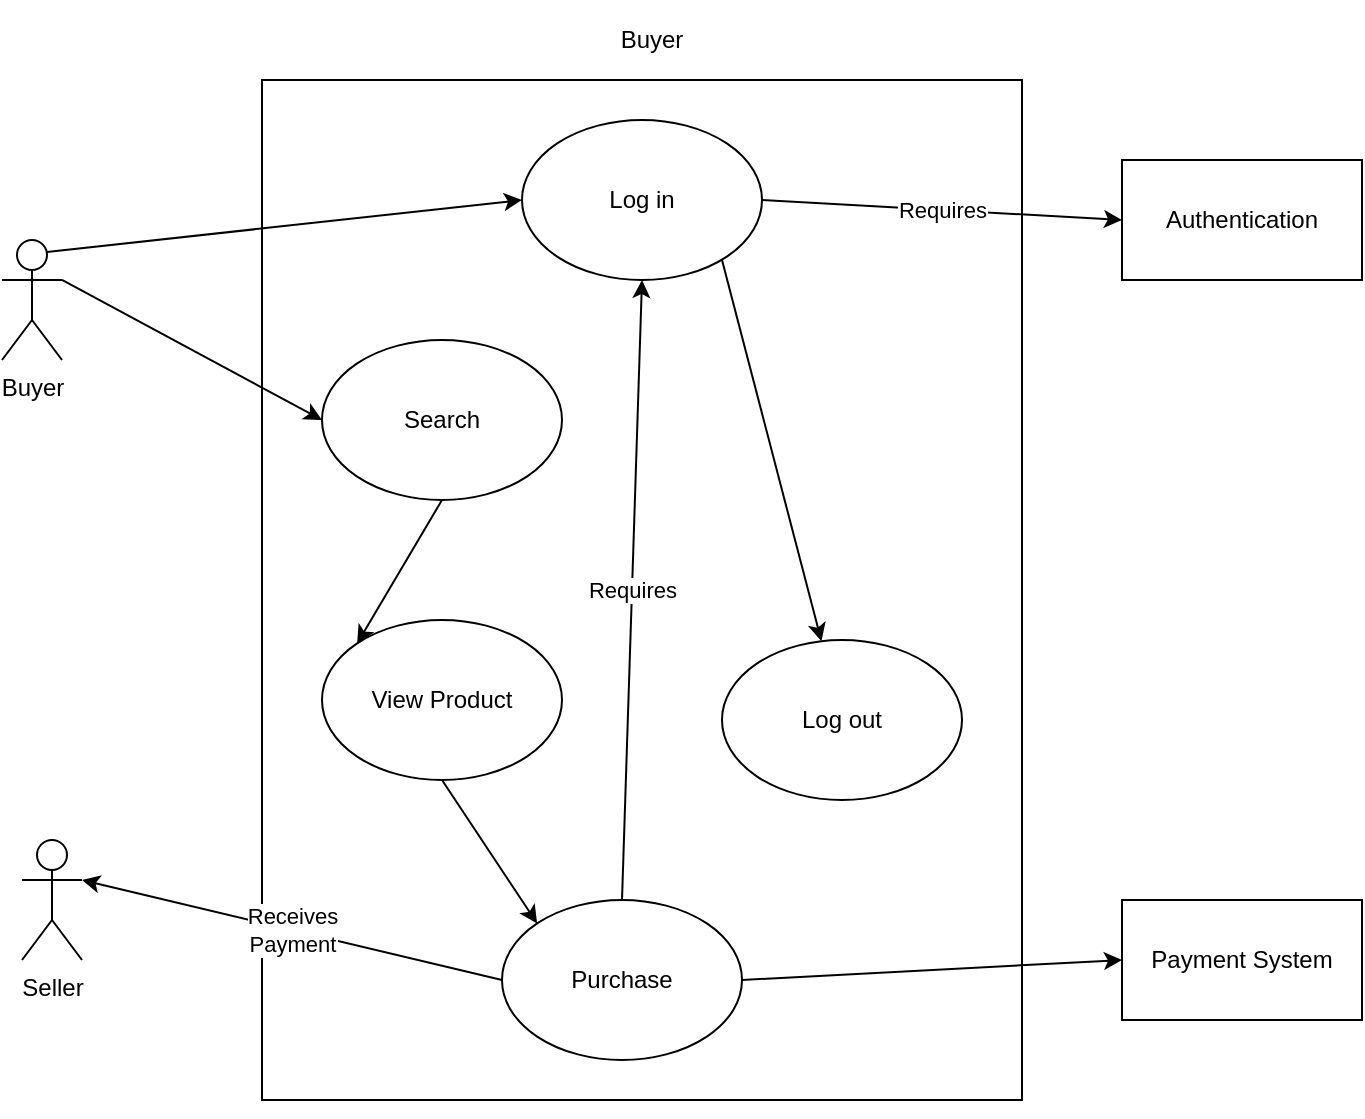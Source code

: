 <mxfile version="20.8.22" type="device"><diagram name="Page-1" id="604rHD-2J6BsZoxmE5hd"><mxGraphModel dx="1061" dy="738" grid="1" gridSize="10" guides="1" tooltips="1" connect="1" arrows="1" fold="1" page="1" pageScale="1" pageWidth="850" pageHeight="1100" math="0" shadow="0"><root><mxCell id="0"/><mxCell id="1" parent="0"/><mxCell id="X5nmMZTh14rUQkeQdnsu-11" value="" style="rounded=0;whiteSpace=wrap;html=1;" parent="1" vertex="1"><mxGeometry x="220" y="240" width="380" height="510" as="geometry"/></mxCell><mxCell id="X5nmMZTh14rUQkeQdnsu-12" value="Buyer" style="text;html=1;strokeColor=none;fillColor=none;align=center;verticalAlign=middle;whiteSpace=wrap;rounded=0;" parent="1" vertex="1"><mxGeometry x="220" y="200" width="390" height="40" as="geometry"/></mxCell><mxCell id="X5nmMZTh14rUQkeQdnsu-13" value="Log in" style="ellipse;whiteSpace=wrap;html=1;" parent="1" vertex="1"><mxGeometry x="350" y="260" width="120" height="80" as="geometry"/></mxCell><mxCell id="X5nmMZTh14rUQkeQdnsu-14" value="Search" style="ellipse;whiteSpace=wrap;html=1;" parent="1" vertex="1"><mxGeometry x="250" y="370" width="120" height="80" as="geometry"/></mxCell><mxCell id="X5nmMZTh14rUQkeQdnsu-15" value="View Product" style="ellipse;whiteSpace=wrap;html=1;" parent="1" vertex="1"><mxGeometry x="250" y="510" width="120" height="80" as="geometry"/></mxCell><mxCell id="X5nmMZTh14rUQkeQdnsu-16" value="Purchase" style="ellipse;whiteSpace=wrap;html=1;" parent="1" vertex="1"><mxGeometry x="340" y="650" width="120" height="80" as="geometry"/></mxCell><mxCell id="X5nmMZTh14rUQkeQdnsu-18" value="Log out" style="ellipse;whiteSpace=wrap;html=1;" parent="1" vertex="1"><mxGeometry x="450" y="520" width="120" height="80" as="geometry"/></mxCell><mxCell id="X5nmMZTh14rUQkeQdnsu-19" value="Buyer" style="shape=umlActor;verticalLabelPosition=bottom;verticalAlign=top;html=1;outlineConnect=0;" parent="1" vertex="1"><mxGeometry x="90" y="320" width="30" height="60" as="geometry"/></mxCell><mxCell id="X5nmMZTh14rUQkeQdnsu-22" value="" style="endArrow=classic;html=1;rounded=0;entryX=0;entryY=0.5;entryDx=0;entryDy=0;exitX=0.75;exitY=0.1;exitDx=0;exitDy=0;exitPerimeter=0;" parent="1" target="X5nmMZTh14rUQkeQdnsu-13" edge="1" source="X5nmMZTh14rUQkeQdnsu-19"><mxGeometry width="50" height="50" relative="1" as="geometry"><mxPoint x="130" y="320" as="sourcePoint"/><mxPoint x="205" y="440" as="targetPoint"/></mxGeometry></mxCell><mxCell id="X5nmMZTh14rUQkeQdnsu-23" value="" style="endArrow=classic;html=1;rounded=0;entryX=0;entryY=0.5;entryDx=0;entryDy=0;exitX=1;exitY=0.333;exitDx=0;exitDy=0;exitPerimeter=0;" parent="1" target="X5nmMZTh14rUQkeQdnsu-14" edge="1" source="X5nmMZTh14rUQkeQdnsu-19"><mxGeometry width="50" height="50" relative="1" as="geometry"><mxPoint x="165" y="500" as="sourcePoint"/><mxPoint x="290" y="300" as="targetPoint"/></mxGeometry></mxCell><mxCell id="X5nmMZTh14rUQkeQdnsu-24" value="" style="endArrow=classic;html=1;rounded=0;entryX=0;entryY=0;entryDx=0;entryDy=0;exitX=0.5;exitY=1;exitDx=0;exitDy=0;" parent="1" target="X5nmMZTh14rUQkeQdnsu-15" edge="1" source="X5nmMZTh14rUQkeQdnsu-14"><mxGeometry width="50" height="50" relative="1" as="geometry"><mxPoint x="170" y="530" as="sourcePoint"/><mxPoint x="285" y="430" as="targetPoint"/></mxGeometry></mxCell><mxCell id="WvifRaElcLWs8-Y6_l4l-5" style="edgeStyle=orthogonalEdgeStyle;rounded=0;orthogonalLoop=1;jettySize=auto;html=1;exitX=0.5;exitY=1;exitDx=0;exitDy=0;" edge="1" parent="1" source="X5nmMZTh14rUQkeQdnsu-11" target="X5nmMZTh14rUQkeQdnsu-11"><mxGeometry relative="1" as="geometry"/></mxCell><mxCell id="WvifRaElcLWs8-Y6_l4l-13" value="" style="endArrow=classic;html=1;rounded=0;exitX=0.5;exitY=0;exitDx=0;exitDy=0;entryX=0.5;entryY=1;entryDx=0;entryDy=0;" edge="1" parent="1" source="X5nmMZTh14rUQkeQdnsu-16" target="X5nmMZTh14rUQkeQdnsu-13"><mxGeometry relative="1" as="geometry"><mxPoint x="460" y="550" as="sourcePoint"/><mxPoint x="560" y="550" as="targetPoint"/></mxGeometry></mxCell><mxCell id="WvifRaElcLWs8-Y6_l4l-14" value="Requires" style="edgeLabel;resizable=0;html=1;align=center;verticalAlign=middle;" connectable="0" vertex="1" parent="WvifRaElcLWs8-Y6_l4l-13"><mxGeometry relative="1" as="geometry"/></mxCell><mxCell id="WvifRaElcLWs8-Y6_l4l-15" value="" style="endArrow=classic;html=1;rounded=0;entryX=0;entryY=0;entryDx=0;entryDy=0;" edge="1" parent="1" target="X5nmMZTh14rUQkeQdnsu-16"><mxGeometry width="50" height="50" relative="1" as="geometry"><mxPoint x="310" y="590" as="sourcePoint"/><mxPoint x="360" y="540" as="targetPoint"/></mxGeometry></mxCell><mxCell id="WvifRaElcLWs8-Y6_l4l-16" value="" style="endArrow=classic;html=1;rounded=0;" edge="1" parent="1" target="X5nmMZTh14rUQkeQdnsu-18"><mxGeometry width="50" height="50" relative="1" as="geometry"><mxPoint x="450" y="330" as="sourcePoint"/><mxPoint x="500" y="280" as="targetPoint"/></mxGeometry></mxCell><mxCell id="WvifRaElcLWs8-Y6_l4l-22" value="Authentication" style="rounded=0;whiteSpace=wrap;html=1;" vertex="1" parent="1"><mxGeometry x="650" y="280" width="120" height="60" as="geometry"/></mxCell><mxCell id="WvifRaElcLWs8-Y6_l4l-23" value="" style="endArrow=classic;html=1;rounded=0;entryX=0;entryY=0.5;entryDx=0;entryDy=0;" edge="1" parent="1" target="WvifRaElcLWs8-Y6_l4l-22"><mxGeometry relative="1" as="geometry"><mxPoint x="470" y="300" as="sourcePoint"/><mxPoint x="570" y="310" as="targetPoint"/></mxGeometry></mxCell><mxCell id="WvifRaElcLWs8-Y6_l4l-24" value="Requires" style="edgeLabel;resizable=0;html=1;align=center;verticalAlign=middle;" connectable="0" vertex="1" parent="WvifRaElcLWs8-Y6_l4l-23"><mxGeometry relative="1" as="geometry"/></mxCell><mxCell id="WvifRaElcLWs8-Y6_l4l-25" value="Payment System" style="rounded=0;whiteSpace=wrap;html=1;" vertex="1" parent="1"><mxGeometry x="650" y="650" width="120" height="60" as="geometry"/></mxCell><mxCell id="WvifRaElcLWs8-Y6_l4l-27" value="" style="endArrow=classic;html=1;rounded=0;exitX=1;exitY=0.5;exitDx=0;exitDy=0;entryX=0;entryY=0.5;entryDx=0;entryDy=0;" edge="1" parent="1" source="X5nmMZTh14rUQkeQdnsu-16" target="WvifRaElcLWs8-Y6_l4l-25"><mxGeometry width="50" height="50" relative="1" as="geometry"><mxPoint x="320" y="340" as="sourcePoint"/><mxPoint x="370" y="290" as="targetPoint"/></mxGeometry></mxCell><mxCell id="WvifRaElcLWs8-Y6_l4l-29" value="Seller" style="shape=umlActor;verticalLabelPosition=bottom;verticalAlign=top;html=1;outlineConnect=0;" vertex="1" parent="1"><mxGeometry x="100" y="620" width="30" height="60" as="geometry"/></mxCell><mxCell id="WvifRaElcLWs8-Y6_l4l-31" value="" style="endArrow=classic;html=1;rounded=0;exitX=0;exitY=0.5;exitDx=0;exitDy=0;entryX=1;entryY=0.333;entryDx=0;entryDy=0;entryPerimeter=0;" edge="1" parent="1" source="X5nmMZTh14rUQkeQdnsu-16" target="WvifRaElcLWs8-Y6_l4l-29"><mxGeometry relative="1" as="geometry"><mxPoint x="300" y="310" as="sourcePoint"/><mxPoint x="400" y="310" as="targetPoint"/></mxGeometry></mxCell><mxCell id="WvifRaElcLWs8-Y6_l4l-32" value="Receives&lt;br&gt;Payment" style="edgeLabel;resizable=0;html=1;align=center;verticalAlign=middle;" connectable="0" vertex="1" parent="WvifRaElcLWs8-Y6_l4l-31"><mxGeometry relative="1" as="geometry"/></mxCell></root></mxGraphModel></diagram></mxfile>